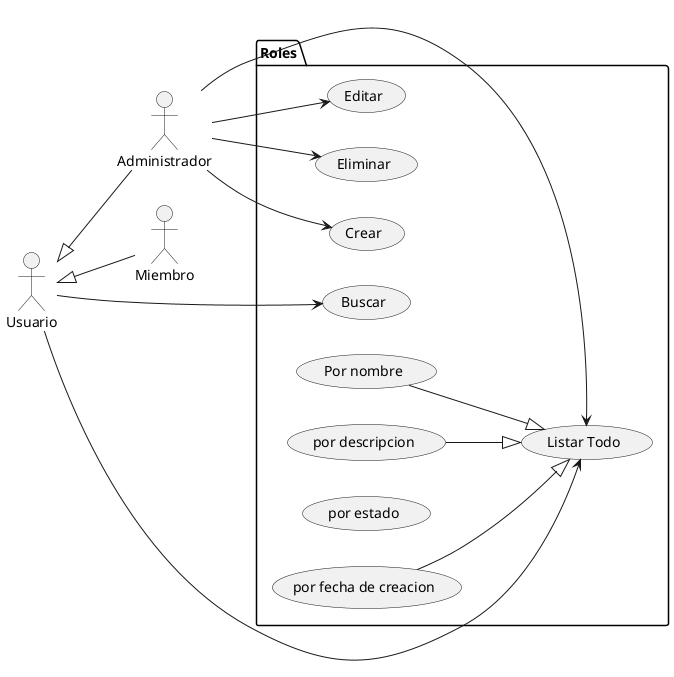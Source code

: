 @startuml
left to right direction
' Actores
:Usuario: as Act1
:Administrador: as Act2
:Miembro: as Act3
Act1 <|-- Act2
Act1 <|-- Act3

' Casos de uso
package Roles{
    Act2-->(Crear)
    Act2-->(Editar)
    Act1-->(Buscar)
    Act2-->(Listar Todo)
    Act2-->(Eliminar)
    Act1-->(Listar Todo)
    (Por nombre)--|> (Listar Todo)
    (por descripcion) --|> (Listar Todo)
    (por estado)
    (por fecha de creacion) --|> (Listar Todo)
}

@enduml
